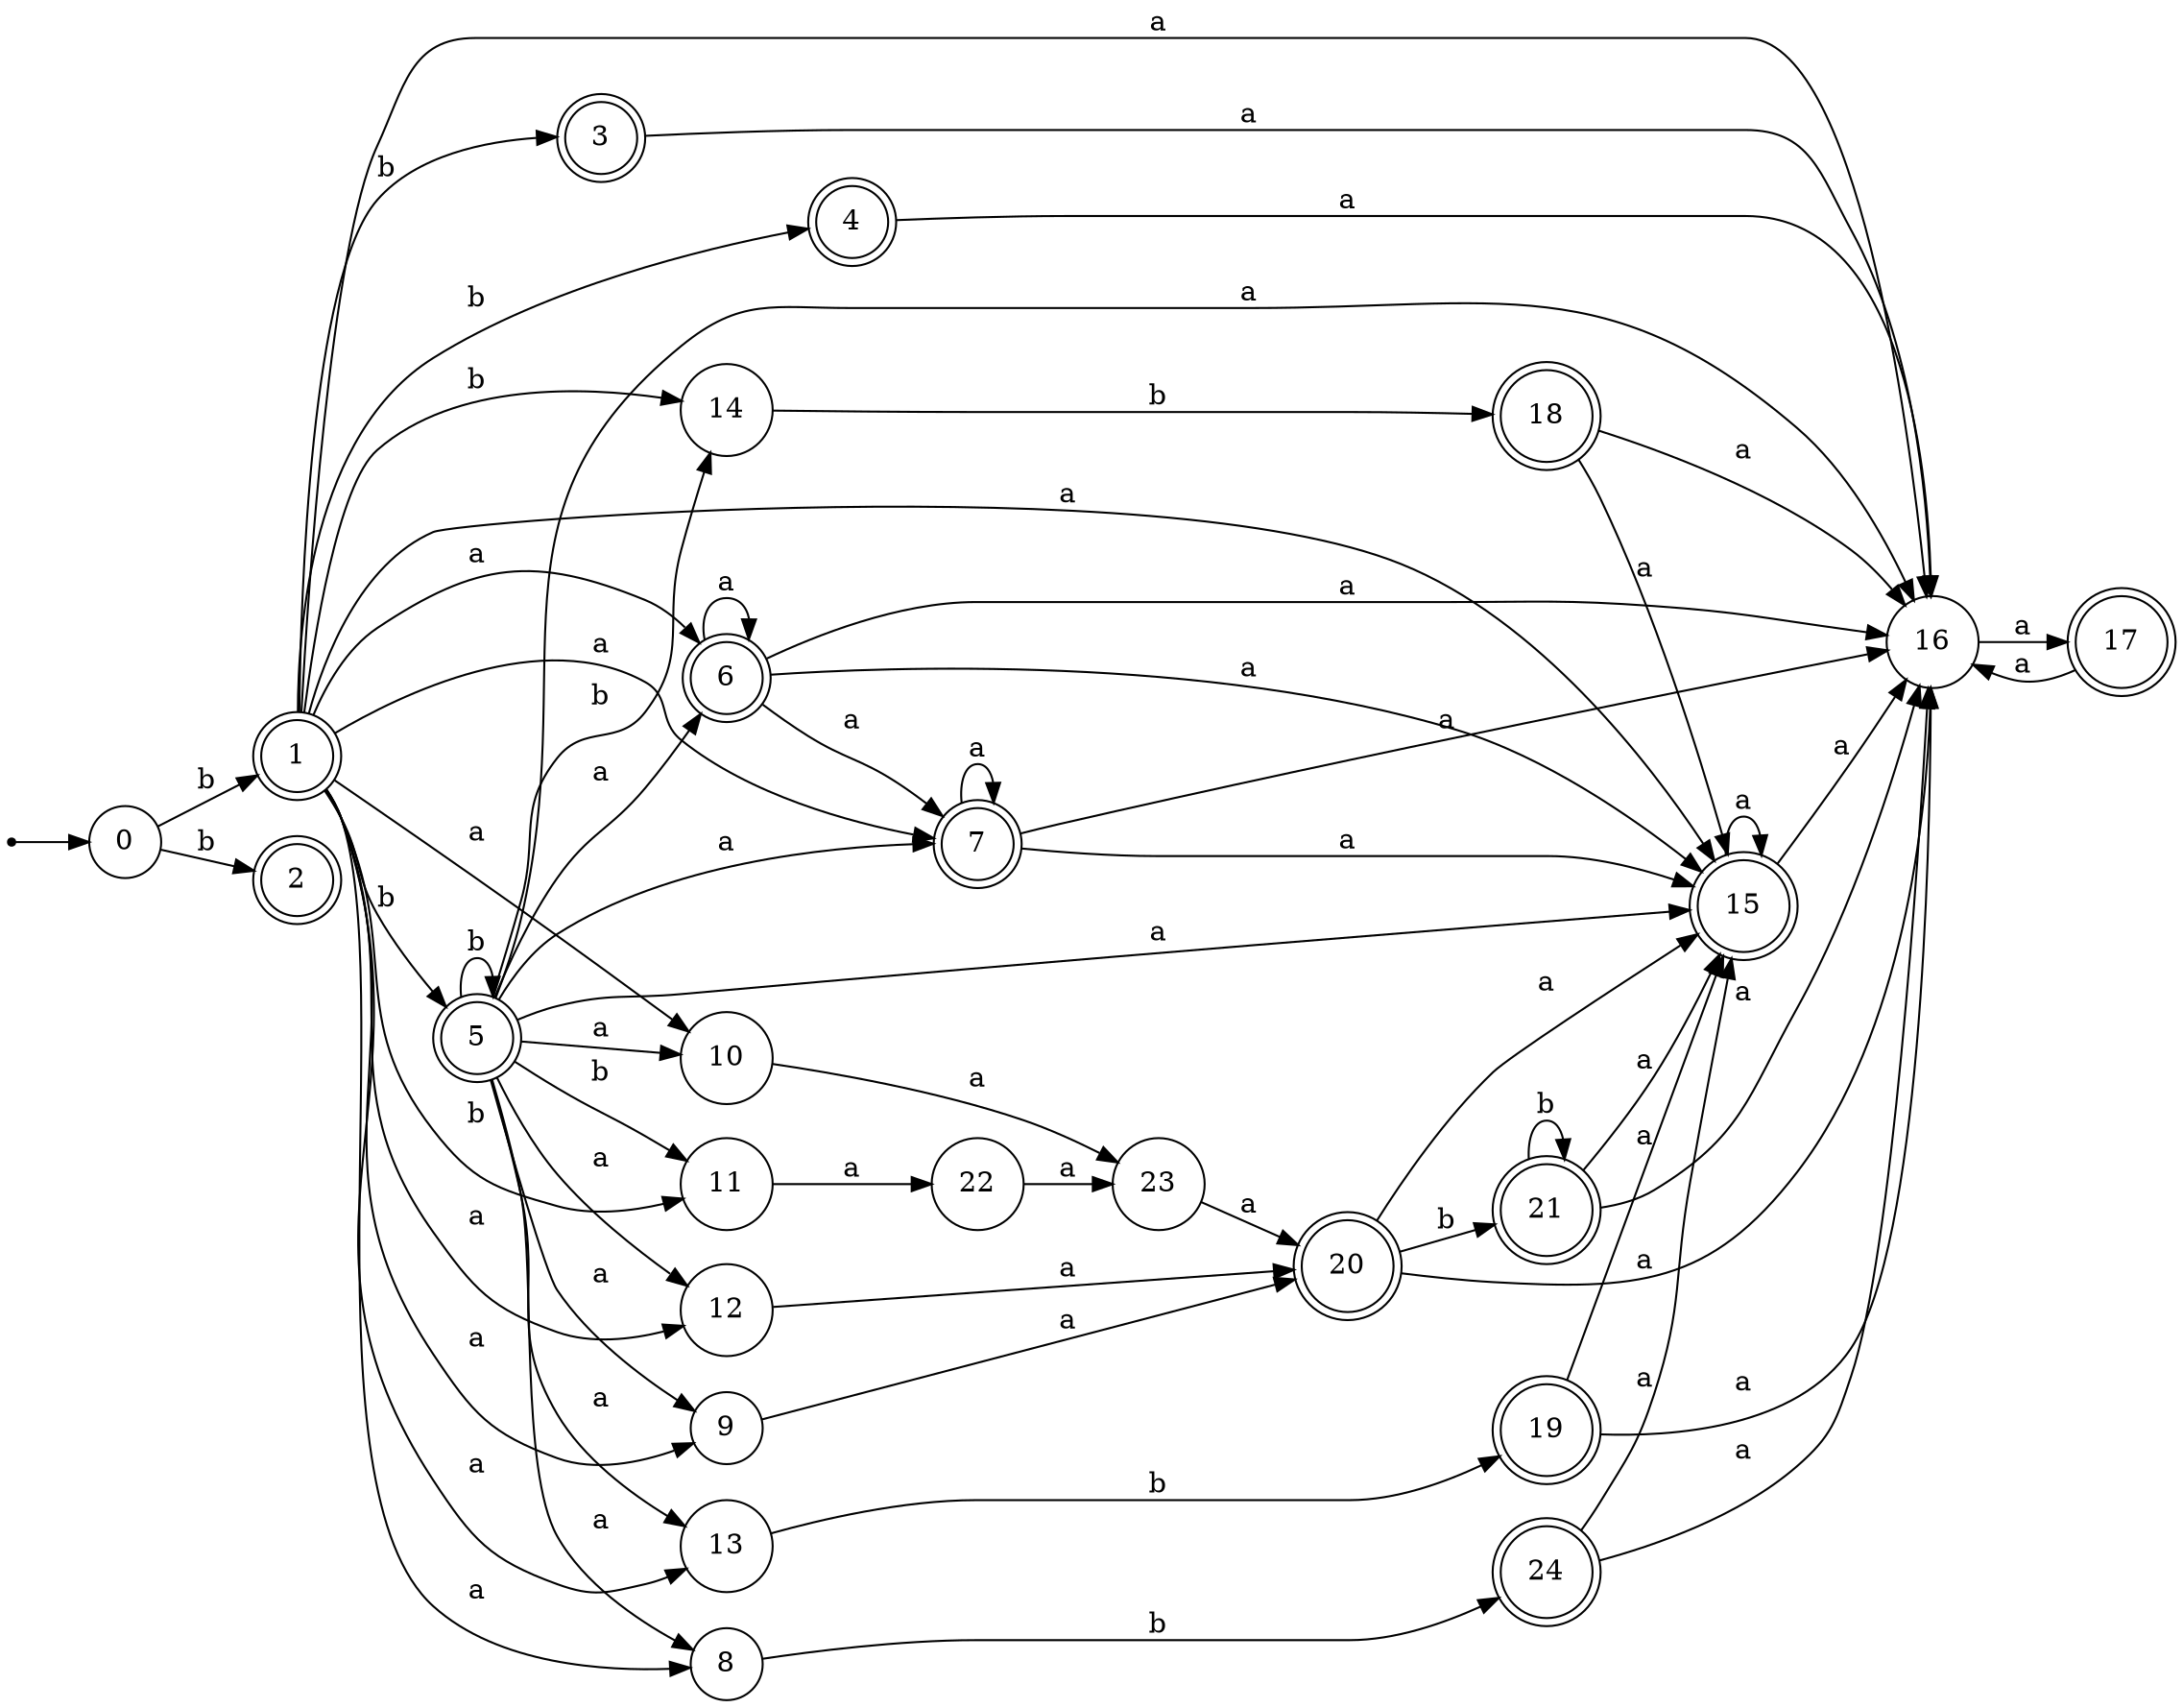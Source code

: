 digraph finite_state_machine {
rankdir=LR;
size="20,20";
node [shape = point]; "dummy0"
node [shape = circle]; "0";
"dummy0" -> "0";
node [shape = doublecircle]; "1";node [shape = doublecircle]; "2";node [shape = doublecircle]; "3";node [shape = doublecircle]; "4";node [shape = doublecircle]; "5";node [shape = doublecircle]; "6";node [shape = doublecircle]; "7";node [shape = circle]; "8";
node [shape = circle]; "9";
node [shape = circle]; "10";
node [shape = circle]; "11";
node [shape = circle]; "12";
node [shape = circle]; "13";
node [shape = circle]; "14";
node [shape = doublecircle]; "15";node [shape = circle]; "16";
node [shape = doublecircle]; "17";node [shape = doublecircle]; "18";node [shape = doublecircle]; "19";node [shape = doublecircle]; "20";node [shape = doublecircle]; "21";node [shape = circle]; "22";
node [shape = circle]; "23";
node [shape = doublecircle]; "24";"0" -> "1" [label = "b"];
 "0" -> "2" [label = "b"];
 "1" -> "3" [label = "b"];
 "1" -> "4" [label = "b"];
 "1" -> "5" [label = "b"];
 "1" -> "11" [label = "b"];
 "1" -> "14" [label = "b"];
 "1" -> "6" [label = "a"];
 "1" -> "7" [label = "a"];
 "1" -> "8" [label = "a"];
 "1" -> "9" [label = "a"];
 "1" -> "10" [label = "a"];
 "1" -> "12" [label = "a"];
 "1" -> "13" [label = "a"];
 "1" -> "15" [label = "a"];
 "1" -> "16" [label = "a"];
 "16" -> "17" [label = "a"];
 "17" -> "16" [label = "a"];
 "15" -> "16" [label = "a"];
 "15" -> "15" [label = "a"];
 "14" -> "18" [label = "b"];
 "18" -> "16" [label = "a"];
 "18" -> "15" [label = "a"];
 "13" -> "19" [label = "b"];
 "19" -> "16" [label = "a"];
 "19" -> "15" [label = "a"];
 "12" -> "20" [label = "a"];
 "20" -> "21" [label = "b"];
 "20" -> "16" [label = "a"];
 "20" -> "15" [label = "a"];
 "21" -> "21" [label = "b"];
 "21" -> "16" [label = "a"];
 "21" -> "15" [label = "a"];
 "11" -> "22" [label = "a"];
 "22" -> "23" [label = "a"];
 "23" -> "20" [label = "a"];
 "10" -> "23" [label = "a"];
 "9" -> "20" [label = "a"];
 "8" -> "24" [label = "b"];
 "24" -> "16" [label = "a"];
 "24" -> "15" [label = "a"];
 "7" -> "16" [label = "a"];
 "7" -> "15" [label = "a"];
 "7" -> "7" [label = "a"];
 "6" -> "16" [label = "a"];
 "6" -> "15" [label = "a"];
 "6" -> "6" [label = "a"];
 "6" -> "7" [label = "a"];
 "5" -> "11" [label = "b"];
 "5" -> "5" [label = "b"];
 "5" -> "14" [label = "b"];
 "5" -> "6" [label = "a"];
 "5" -> "7" [label = "a"];
 "5" -> "8" [label = "a"];
 "5" -> "9" [label = "a"];
 "5" -> "10" [label = "a"];
 "5" -> "12" [label = "a"];
 "5" -> "13" [label = "a"];
 "5" -> "15" [label = "a"];
 "5" -> "16" [label = "a"];
 "4" -> "16" [label = "a"];
 "3" -> "16" [label = "a"];
 }
